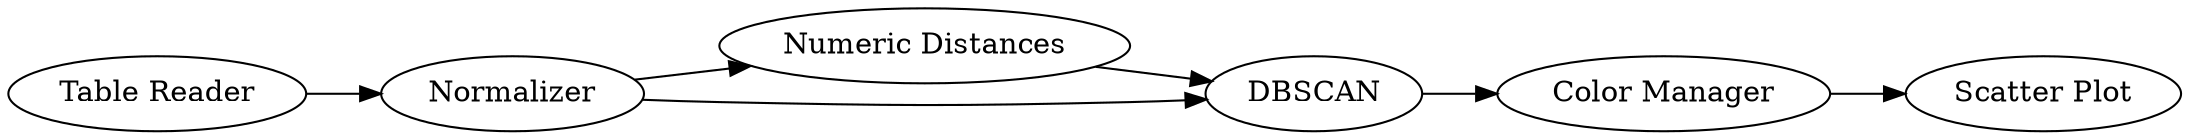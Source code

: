 digraph {
	12 -> 38
	38 -> 33
	33 -> 40
	39 -> 12
	12 -> 33
	40 -> 41
	41 [label="Scatter Plot"]
	40 [label="Color Manager"]
	39 [label="Table Reader"]
	33 [label=DBSCAN]
	38 [label="Numeric Distances"]
	12 [label=Normalizer]
	rankdir=LR
}
